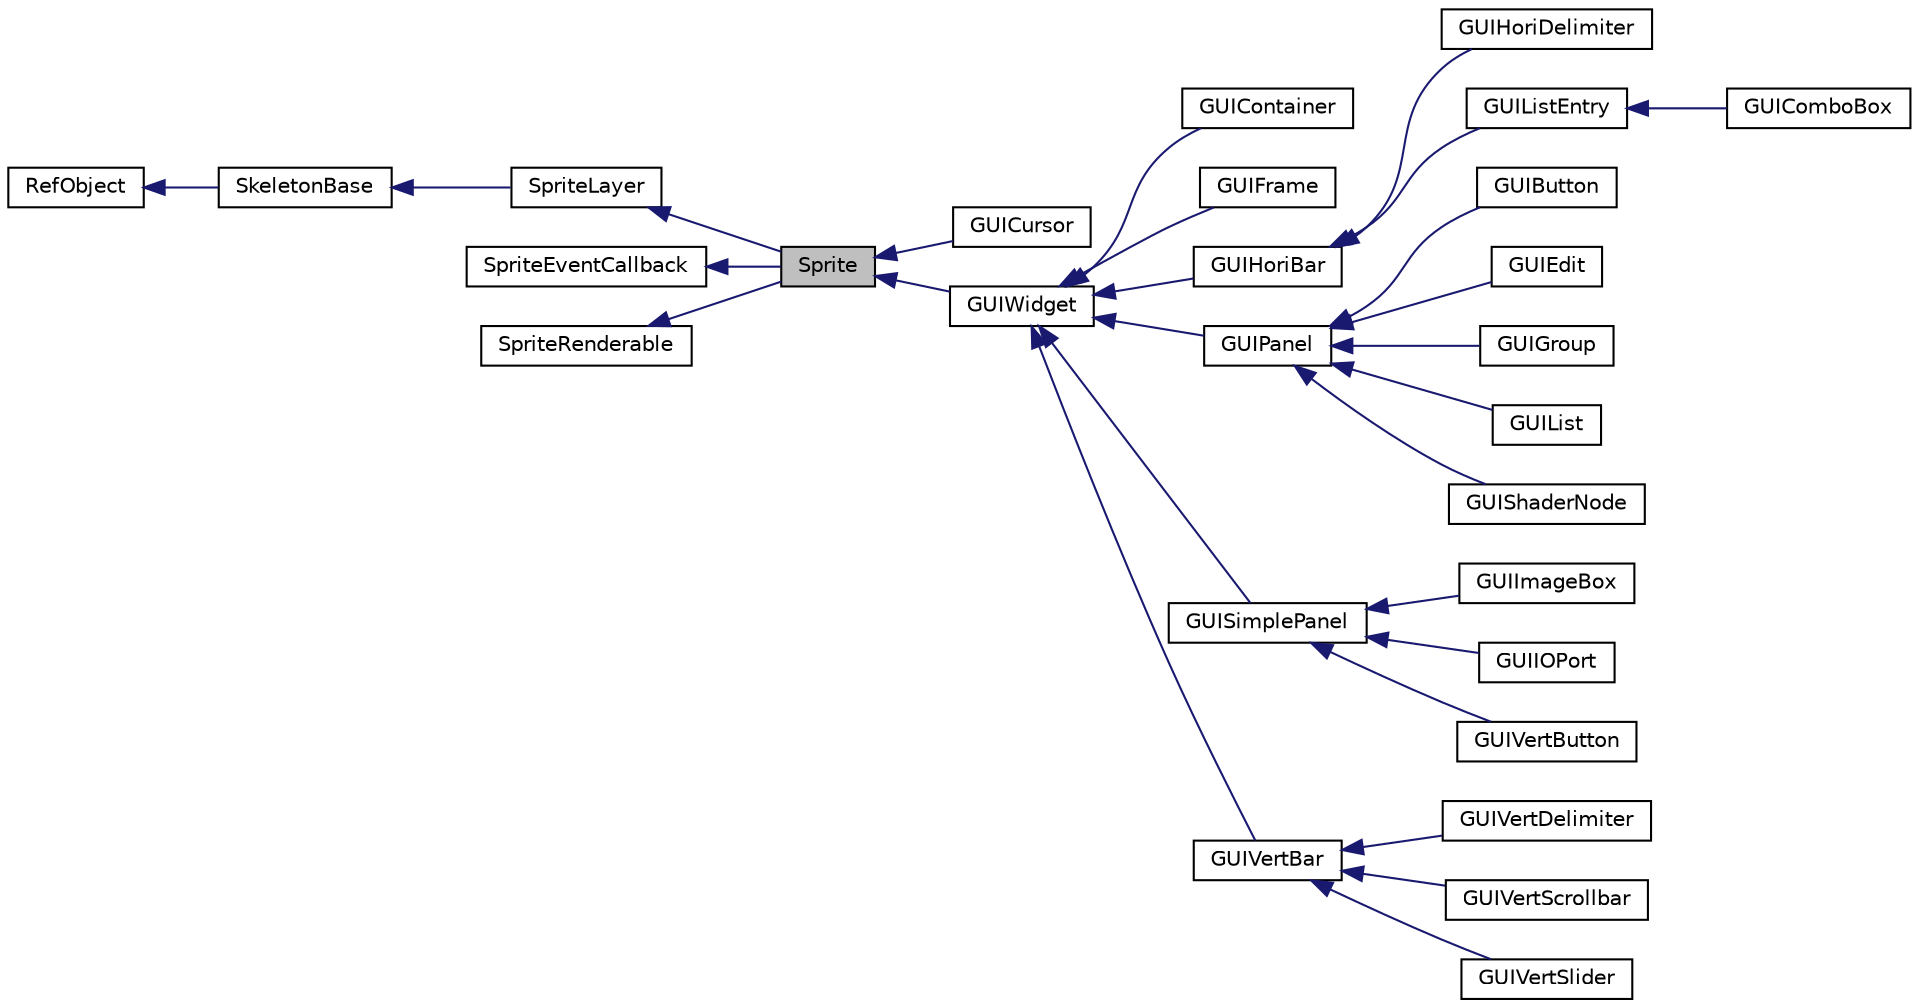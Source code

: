 digraph "Sprite"
{
  edge [fontname="Helvetica",fontsize="10",labelfontname="Helvetica",labelfontsize="10"];
  node [fontname="Helvetica",fontsize="10",shape=record];
  rankdir="LR";
  Node1 [label="Sprite",height=0.2,width=0.4,color="black", fillcolor="grey75", style="filled", fontcolor="black"];
  Node2 -> Node1 [dir="back",color="midnightblue",fontsize="10",style="solid",fontname="Helvetica"];
  Node2 [label="SpriteLayer",height=0.2,width=0.4,color="black", fillcolor="white", style="filled",URL="$class_sprite_layer.html",tooltip="SpriteLayer. "];
  Node3 -> Node2 [dir="back",color="midnightblue",fontsize="10",style="solid",fontname="Helvetica"];
  Node3 [label="SkeletonBase",height=0.2,width=0.4,color="black", fillcolor="white", style="filled",URL="$class_skeleton_base.html"];
  Node4 -> Node3 [dir="back",color="midnightblue",fontsize="10",style="solid",fontname="Helvetica"];
  Node4 [label="RefObject",height=0.2,width=0.4,color="black", fillcolor="white", style="filled",URL="$class_ref_object.html"];
  Node5 -> Node1 [dir="back",color="midnightblue",fontsize="10",style="solid",fontname="Helvetica"];
  Node5 [label="SpriteEventCallback",height=0.2,width=0.4,color="black", fillcolor="white", style="filled",URL="$class_sprite_event_callback.html"];
  Node6 -> Node1 [dir="back",color="midnightblue",fontsize="10",style="solid",fontname="Helvetica"];
  Node6 [label="SpriteRenderable",height=0.2,width=0.4,color="black", fillcolor="white", style="filled",URL="$class_sprite_renderable.html"];
  Node1 -> Node7 [dir="back",color="midnightblue",fontsize="10",style="solid",fontname="Helvetica"];
  Node7 [label="GUICursor",height=0.2,width=0.4,color="black", fillcolor="white", style="filled",URL="$class_g_u_i_cursor.html",tooltip="GUICursor. "];
  Node1 -> Node8 [dir="back",color="midnightblue",fontsize="10",style="solid",fontname="Helvetica"];
  Node8 [label="GUIWidget",height=0.2,width=0.4,color="black", fillcolor="white", style="filled",URL="$class_g_u_i_widget.html"];
  Node8 -> Node9 [dir="back",color="midnightblue",fontsize="10",style="solid",fontname="Helvetica"];
  Node9 [label="GUIContainer",height=0.2,width=0.4,color="black", fillcolor="white", style="filled",URL="$class_g_u_i_container.html",tooltip="GUIContainer. "];
  Node8 -> Node10 [dir="back",color="midnightblue",fontsize="10",style="solid",fontname="Helvetica"];
  Node10 [label="GUIFrame",height=0.2,width=0.4,color="black", fillcolor="white", style="filled",URL="$class_g_u_i_frame.html"];
  Node8 -> Node11 [dir="back",color="midnightblue",fontsize="10",style="solid",fontname="Helvetica"];
  Node11 [label="GUIHoriBar",height=0.2,width=0.4,color="black", fillcolor="white", style="filled",URL="$class_g_u_i_hori_bar.html"];
  Node11 -> Node12 [dir="back",color="midnightblue",fontsize="10",style="solid",fontname="Helvetica"];
  Node12 [label="GUIHoriDelimiter",height=0.2,width=0.4,color="black", fillcolor="white", style="filled",URL="$class_g_u_i_hori_delimiter.html",tooltip="GUIHoriDelimiter. "];
  Node11 -> Node13 [dir="back",color="midnightblue",fontsize="10",style="solid",fontname="Helvetica"];
  Node13 [label="GUIListEntry",height=0.2,width=0.4,color="black", fillcolor="white", style="filled",URL="$class_g_u_i_list_entry.html",tooltip="GUIListEntry. "];
  Node13 -> Node14 [dir="back",color="midnightblue",fontsize="10",style="solid",fontname="Helvetica"];
  Node14 [label="GUIComboBox",height=0.2,width=0.4,color="black", fillcolor="white", style="filled",URL="$class_g_u_i_combo_box.html",tooltip="GUIComboBox. "];
  Node8 -> Node15 [dir="back",color="midnightblue",fontsize="10",style="solid",fontname="Helvetica"];
  Node15 [label="GUIPanel",height=0.2,width=0.4,color="black", fillcolor="white", style="filled",URL="$class_g_u_i_panel.html"];
  Node15 -> Node16 [dir="back",color="midnightblue",fontsize="10",style="solid",fontname="Helvetica"];
  Node16 [label="GUIButton",height=0.2,width=0.4,color="black", fillcolor="white", style="filled",URL="$class_g_u_i_button.html",tooltip="GUIButton. "];
  Node15 -> Node17 [dir="back",color="midnightblue",fontsize="10",style="solid",fontname="Helvetica"];
  Node17 [label="GUIEdit",height=0.2,width=0.4,color="black", fillcolor="white", style="filled",URL="$class_g_u_i_edit.html",tooltip="GUIEdit. "];
  Node15 -> Node18 [dir="back",color="midnightblue",fontsize="10",style="solid",fontname="Helvetica"];
  Node18 [label="GUIGroup",height=0.2,width=0.4,color="black", fillcolor="white", style="filled",URL="$class_g_u_i_group.html",tooltip="GUIGroup. "];
  Node15 -> Node19 [dir="back",color="midnightblue",fontsize="10",style="solid",fontname="Helvetica"];
  Node19 [label="GUIList",height=0.2,width=0.4,color="black", fillcolor="white", style="filled",URL="$class_g_u_i_list.html",tooltip="GUIList. "];
  Node15 -> Node20 [dir="back",color="midnightblue",fontsize="10",style="solid",fontname="Helvetica"];
  Node20 [label="GUIShaderNode",height=0.2,width=0.4,color="black", fillcolor="white", style="filled",URL="$class_g_u_i_shader_node.html"];
  Node8 -> Node21 [dir="back",color="midnightblue",fontsize="10",style="solid",fontname="Helvetica"];
  Node21 [label="GUISimplePanel",height=0.2,width=0.4,color="black", fillcolor="white", style="filled",URL="$class_g_u_i_simple_panel.html"];
  Node21 -> Node22 [dir="back",color="midnightblue",fontsize="10",style="solid",fontname="Helvetica"];
  Node22 [label="GUIImageBox",height=0.2,width=0.4,color="black", fillcolor="white", style="filled",URL="$class_g_u_i_image_box.html",tooltip="GUIImageBox. "];
  Node21 -> Node23 [dir="back",color="midnightblue",fontsize="10",style="solid",fontname="Helvetica"];
  Node23 [label="GUIIOPort",height=0.2,width=0.4,color="black", fillcolor="white", style="filled",URL="$class_g_u_i_i_o_port.html",tooltip="GUIIOPort. "];
  Node21 -> Node24 [dir="back",color="midnightblue",fontsize="10",style="solid",fontname="Helvetica"];
  Node24 [label="GUIVertButton",height=0.2,width=0.4,color="black", fillcolor="white", style="filled",URL="$class_g_u_i_vert_button.html",tooltip="GUIVertButton. "];
  Node8 -> Node25 [dir="back",color="midnightblue",fontsize="10",style="solid",fontname="Helvetica"];
  Node25 [label="GUIVertBar",height=0.2,width=0.4,color="black", fillcolor="white", style="filled",URL="$class_g_u_i_vert_bar.html"];
  Node25 -> Node26 [dir="back",color="midnightblue",fontsize="10",style="solid",fontname="Helvetica"];
  Node26 [label="GUIVertDelimiter",height=0.2,width=0.4,color="black", fillcolor="white", style="filled",URL="$class_g_u_i_vert_delimiter.html"];
  Node25 -> Node27 [dir="back",color="midnightblue",fontsize="10",style="solid",fontname="Helvetica"];
  Node27 [label="GUIVertScrollbar",height=0.2,width=0.4,color="black", fillcolor="white", style="filled",URL="$class_g_u_i_vert_scrollbar.html",tooltip="GUIVertScrollbar. "];
  Node25 -> Node28 [dir="back",color="midnightblue",fontsize="10",style="solid",fontname="Helvetica"];
  Node28 [label="GUIVertSlider",height=0.2,width=0.4,color="black", fillcolor="white", style="filled",URL="$class_g_u_i_vert_slider.html",tooltip="GUIVertSlider. "];
}
